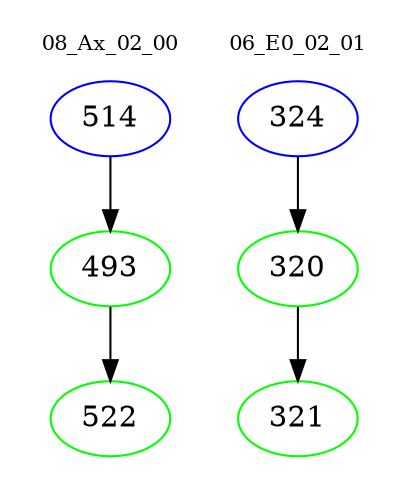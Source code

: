 digraph{
subgraph cluster_0 {
color = white
label = "08_Ax_02_00";
fontsize=10;
T0_514 [label="514", color="blue"]
T0_514 -> T0_493 [color="black"]
T0_493 [label="493", color="green"]
T0_493 -> T0_522 [color="black"]
T0_522 [label="522", color="green"]
}
subgraph cluster_1 {
color = white
label = "06_E0_02_01";
fontsize=10;
T1_324 [label="324", color="blue"]
T1_324 -> T1_320 [color="black"]
T1_320 [label="320", color="green"]
T1_320 -> T1_321 [color="black"]
T1_321 [label="321", color="green"]
}
}
